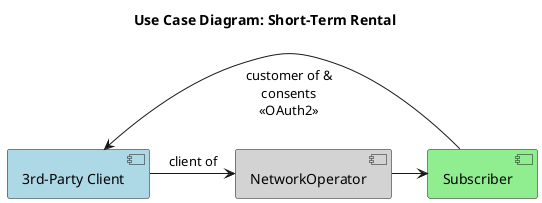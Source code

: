@startuml
title Use Case Diagram: Short-Term Rental

[3rd-Party Client] #LightBlue
[NetworkOperator] #LightGray
[Subscriber] #LightGreen
[3rd-Party Client] -> [NetworkOperator]: \nclient of
[NetworkOperator] -> [Subscriber]
[Subscriber] -> [3rd-Party Client] : \ncustomer of &\nconsents\n<<OAuth2>>

@enduml

@startuml

object RequiredScopes {
  <#LightBlue,#black>|= Scope |= Notes |
  <#MistyRose>| cpe-management-service-sites-read | No |
  <#MistyRose>| cpe-management-service-sites-location-read | No |
  <#MistyRose>| cpe-management-devices-read | No |
  <#MistyRose>| cpe-management-devices-hardware-address-read | No |
  <#MistyRose>| cpe-management-devices-write | No |
  <#Lavender>| cpe-management-isolated-networks-read | Inherited |
  <#LightGreen>| cpe-management-isolated-networks-write | Client manages "only-own" isolated networks in default device mode |
  <#MistyRose>| cpe-management-isolated-networks-primary-read | No |
  <#MistyRose>| cpe-management-isolated-networks-primary-write | No |
  <#MistyRose>| cpe-management-isolated-networks-auxiliary-read | No |
  <#MistyRose>| cpe-management-isolated-networks-auxiliary-write | No |
  <#MistyRose>| cpe-management-reboot-requests-read | No |
  <#MistyRose>| cpe-management-reboot-requests-write | No |
}

object AccessRights {
  <#LightBlue,#black>|= Route |= Notes |
  <#MistyRose>| GET /service-sites | No |
  <#MistyRose>| GET /service-sites/{sideId} | No |
  <#MistyRose>| GET /service-sites/{siteId}/devices | No |
  <#MistyRose>| GET /service-sites/{siteId}/isolated-networks | No |
  <#MistyRose>| GET /service-sites/{siteId}/devices | No |
  <#MistyRose>| GET /devices | No |
  <#MistyRose>| GET /devices/{deviceId} | No |
  <#MistyRose>| GET /devices/{deviceId}/isolated-networks | No |
  <#MistyRose>| PATCH /devices/{deviceId}/isolated-networks | No |
  <#LightYellow>| GET /isolated-networks | only-own; default device |
  <#LightYellow>| POST /isolated-networks | only-own; default device |
  <#LightYellow>| GET /isolated-networks/{netId} | only-own; default device |
  <#LightYellow>| PATCH /isolated-networks/{netId} | only-own; default device |
  <#LightYellow>| DELETE /isolated-networks/{netId} | only-own; default device |
  <#MistyRose>| GET /isolated-networks/{netId}/devices | No |
  <#MistyRose>| PATCH /isolated-networks/{netId}/devices | No |
  <#MistyRose>| GET /reboot-requests | No |
  <#MistyRose>| POST /reboot-requests | No |
  <#MistyRose>| GET /reboot-requests{rebootId} | No |
  <#MistyRose>| PATCH /reboot-requests{rebootId} | No |
  <#MistyRose>| DELETE /reboot-requests{rebootId} | No |
}
@enduml
